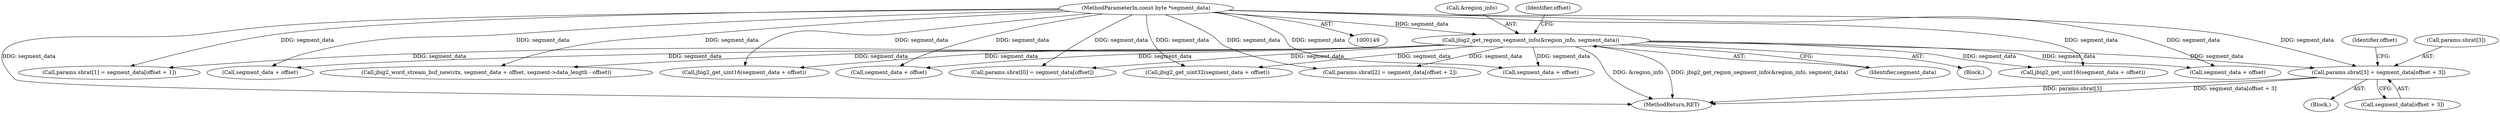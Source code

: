digraph "0_ghostscript_e698d5c11d27212aa1098bc5b1673a3378563092_19@pointer" {
"1000419" [label="(Call,params.sbrat[3] = segment_data[offset + 3])"];
"1000152" [label="(MethodParameterIn,const byte *segment_data)"];
"1000211" [label="(Call,jbig2_get_region_segment_info(&region_info, segment_data))"];
"1000397" [label="(Call,params.sbrat[1] = segment_data[offset + 1])"];
"1001328" [label="(Call,segment_data + offset)"];
"1001768" [label="(MethodReturn,RET)"];
"1001326" [label="(Call,jbig2_word_stream_buf_new(ctx, segment_data + offset, segment->data_length - offset))"];
"1000388" [label="(Call,params.sbrat[0] = segment_data[offset])"];
"1000152" [label="(MethodParameterIn,const byte *segment_data)"];
"1000437" [label="(Call,jbig2_get_uint32(segment_data + offset))"];
"1000214" [label="(Identifier,segment_data)"];
"1000387" [label="(Block,)"];
"1000419" [label="(Call,params.sbrat[3] = segment_data[offset + 3])"];
"1000408" [label="(Call,params.sbrat[2] = segment_data[offset + 2])"];
"1000221" [label="(Call,segment_data + offset)"];
"1000425" [label="(Call,segment_data[offset + 3])"];
"1000358" [label="(Call,jbig2_get_uint16(segment_data + offset))"];
"1000212" [label="(Call,&region_info)"];
"1000153" [label="(Block,)"];
"1000438" [label="(Call,segment_data + offset)"];
"1000420" [label="(Call,params.sbrat[3])"];
"1000216" [label="(Identifier,offset)"];
"1000431" [label="(Identifier,offset)"];
"1000220" [label="(Call,jbig2_get_uint16(segment_data + offset))"];
"1000359" [label="(Call,segment_data + offset)"];
"1000211" [label="(Call,jbig2_get_region_segment_info(&region_info, segment_data))"];
"1000419" -> "1000387"  [label="AST: "];
"1000419" -> "1000425"  [label="CFG: "];
"1000420" -> "1000419"  [label="AST: "];
"1000425" -> "1000419"  [label="AST: "];
"1000431" -> "1000419"  [label="CFG: "];
"1000419" -> "1001768"  [label="DDG: params.sbrat[3]"];
"1000419" -> "1001768"  [label="DDG: segment_data[offset + 3]"];
"1000152" -> "1000419"  [label="DDG: segment_data"];
"1000211" -> "1000419"  [label="DDG: segment_data"];
"1000152" -> "1000149"  [label="AST: "];
"1000152" -> "1001768"  [label="DDG: segment_data"];
"1000152" -> "1000211"  [label="DDG: segment_data"];
"1000152" -> "1000220"  [label="DDG: segment_data"];
"1000152" -> "1000221"  [label="DDG: segment_data"];
"1000152" -> "1000358"  [label="DDG: segment_data"];
"1000152" -> "1000359"  [label="DDG: segment_data"];
"1000152" -> "1000388"  [label="DDG: segment_data"];
"1000152" -> "1000397"  [label="DDG: segment_data"];
"1000152" -> "1000408"  [label="DDG: segment_data"];
"1000152" -> "1000437"  [label="DDG: segment_data"];
"1000152" -> "1000438"  [label="DDG: segment_data"];
"1000152" -> "1001326"  [label="DDG: segment_data"];
"1000152" -> "1001328"  [label="DDG: segment_data"];
"1000211" -> "1000153"  [label="AST: "];
"1000211" -> "1000214"  [label="CFG: "];
"1000212" -> "1000211"  [label="AST: "];
"1000214" -> "1000211"  [label="AST: "];
"1000216" -> "1000211"  [label="CFG: "];
"1000211" -> "1001768"  [label="DDG: &region_info"];
"1000211" -> "1001768"  [label="DDG: jbig2_get_region_segment_info(&region_info, segment_data)"];
"1000211" -> "1000220"  [label="DDG: segment_data"];
"1000211" -> "1000221"  [label="DDG: segment_data"];
"1000211" -> "1000358"  [label="DDG: segment_data"];
"1000211" -> "1000359"  [label="DDG: segment_data"];
"1000211" -> "1000388"  [label="DDG: segment_data"];
"1000211" -> "1000397"  [label="DDG: segment_data"];
"1000211" -> "1000408"  [label="DDG: segment_data"];
"1000211" -> "1000437"  [label="DDG: segment_data"];
"1000211" -> "1000438"  [label="DDG: segment_data"];
"1000211" -> "1001326"  [label="DDG: segment_data"];
"1000211" -> "1001328"  [label="DDG: segment_data"];
}
